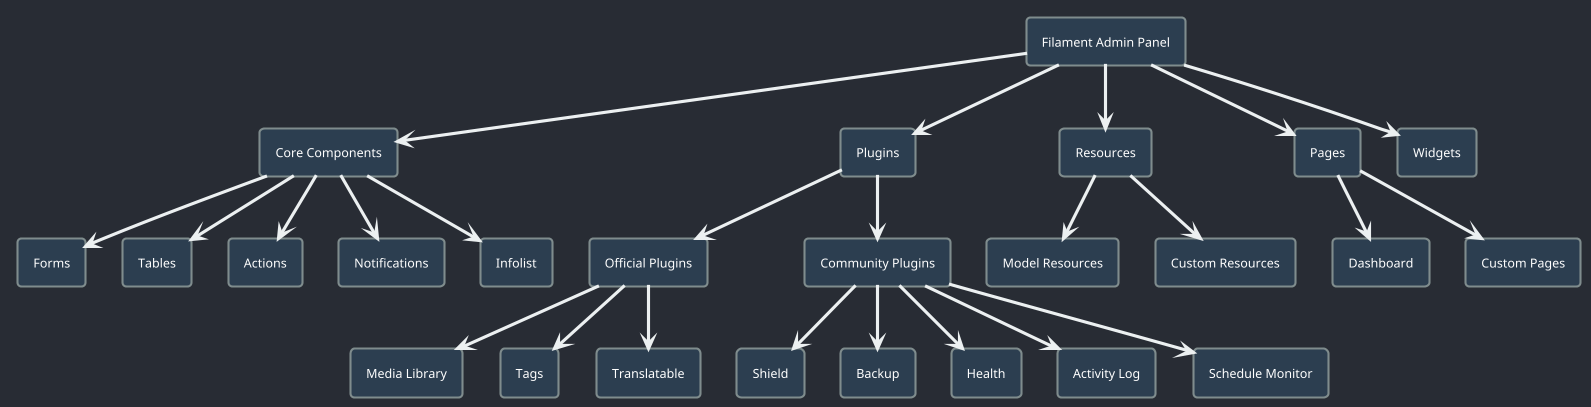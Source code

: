 @startuml Filament Admin Panel Architecture (Dark Mode)

' Dark mode theme
!theme cyborg
skinparam backgroundColor #282c34
skinparam ArrowColor #ecf0f1
skinparam shadowing false
skinparam DefaultFontColor #FFFFFF

' Define styles
skinparam rectangle {
    BackgroundColor #2c3e50
    BorderColor #7f8c8d
    FontColor #FFFFFF
}

' Main components
rectangle "Filament Admin Panel" as A

' Main categories
rectangle "Core Components" as B
rectangle "Plugins" as C
rectangle "Resources" as D
rectangle "Pages" as E
rectangle "Widgets" as F

' Core components
rectangle "Forms" as B1
rectangle "Tables" as B2
rectangle "Actions" as B3
rectangle "Notifications" as B4
rectangle "Infolist" as B5

' Plugins
rectangle "Official Plugins" as C1
rectangle "Community Plugins" as C2

' Official plugins
rectangle "Media Library" as C1A
rectangle "Tags" as C1B
rectangle "Translatable" as C1C

' Community plugins
rectangle "Shield" as C2A
rectangle "Backup" as C2B
rectangle "Health" as C2C
rectangle "Activity Log" as C2D
rectangle "Schedule Monitor" as C2E

' Resources
rectangle "Model Resources" as D1
rectangle "Custom Resources" as D2

' Pages
rectangle "Dashboard" as E1
rectangle "Custom Pages" as E2

' Connections
A --> B
A --> C
A --> D
A --> E
A --> F

B --> B1
B --> B2
B --> B3
B --> B4
B --> B5

C --> C1
C --> C2

C1 --> C1A
C1 --> C1B
C1 --> C1C

C2 --> C2A
C2 --> C2B
C2 --> C2C
C2 --> C2D
C2 --> C2E

D --> D1
D --> D2

E --> E1
E --> E2

@enduml
